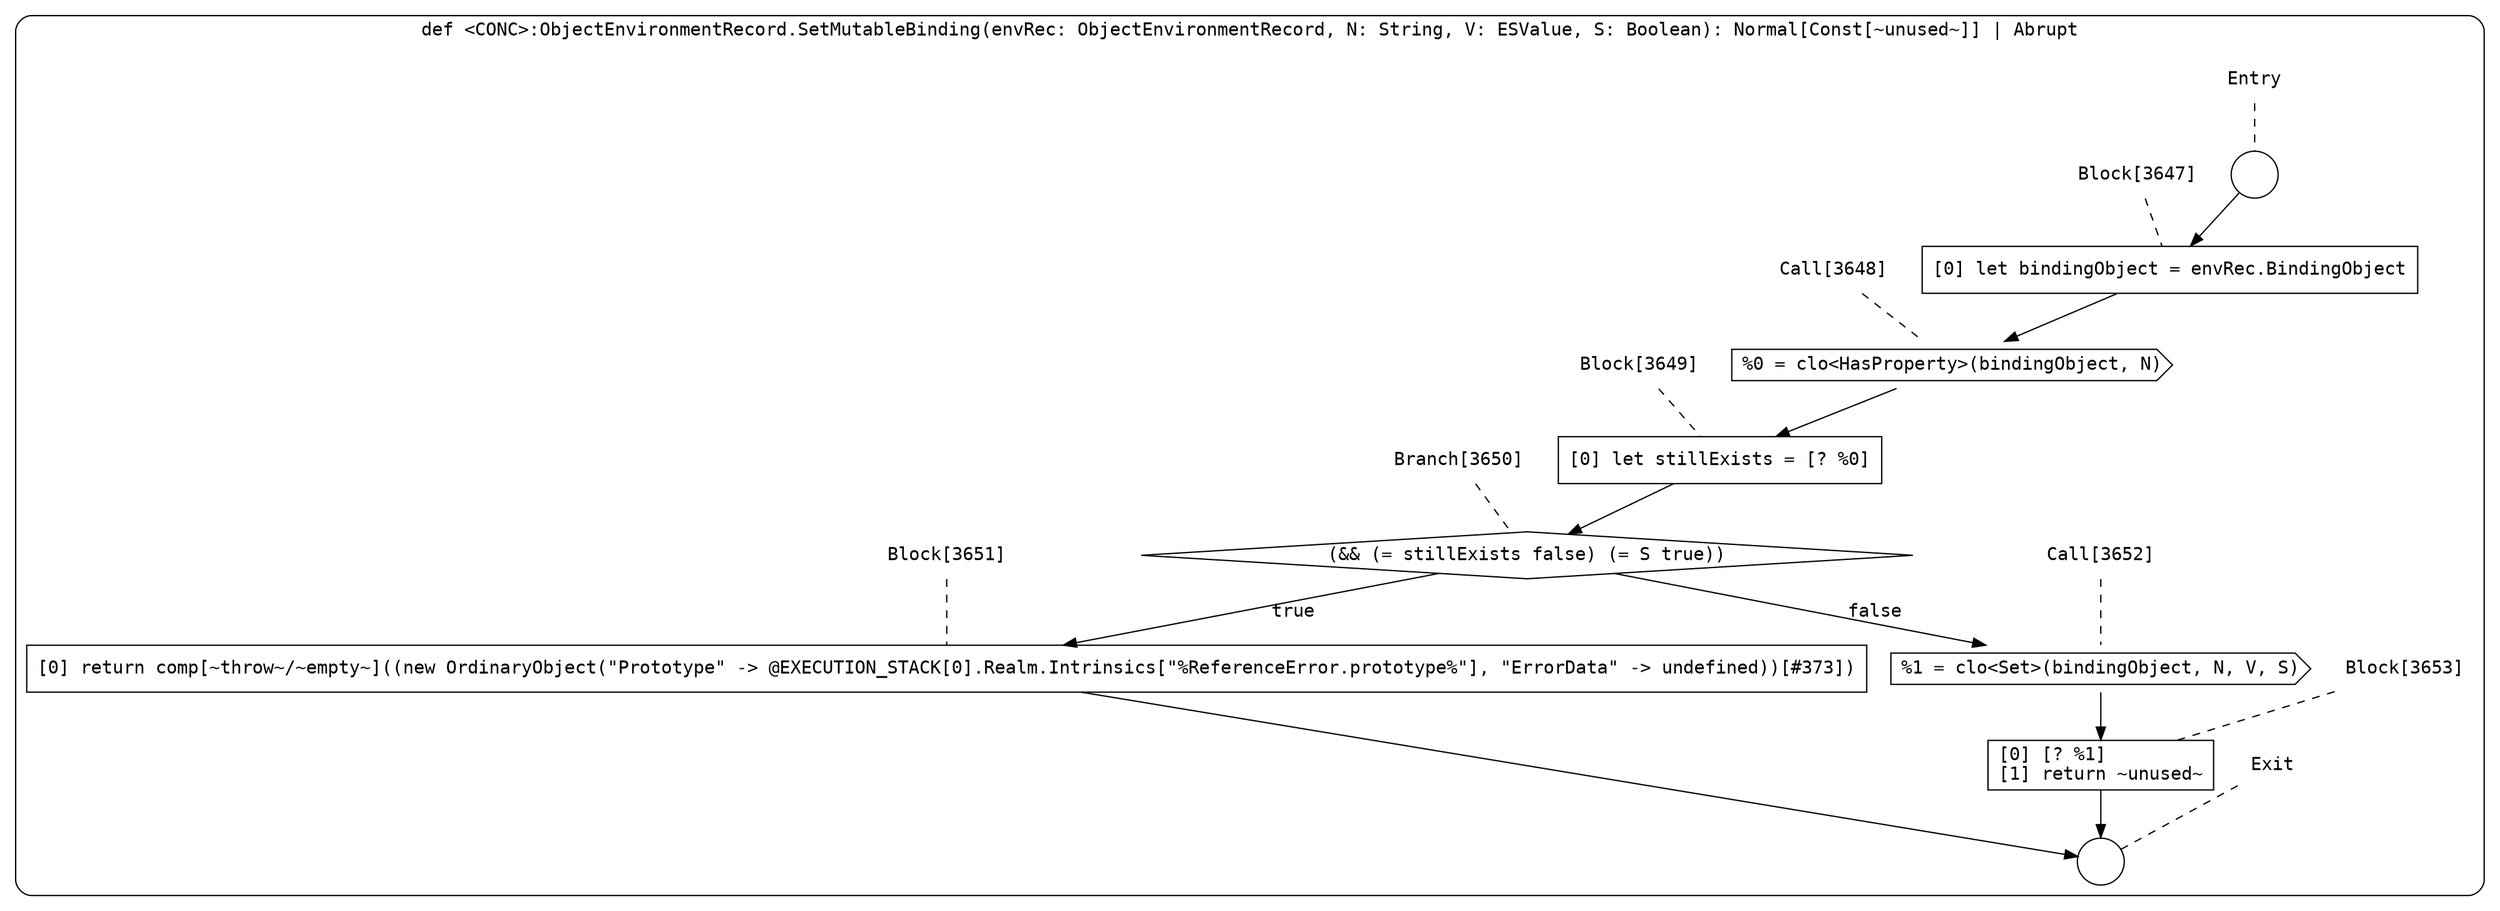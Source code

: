 digraph {
  graph [fontname = "Consolas"]
  node [fontname = "Consolas"]
  edge [fontname = "Consolas"]
  subgraph cluster987 {
    label = "def <CONC>:ObjectEnvironmentRecord.SetMutableBinding(envRec: ObjectEnvironmentRecord, N: String, V: ESValue, S: Boolean): Normal[Const[~unused~]] | Abrupt"
    style = rounded
    cluster987_entry_name [shape=none, label=<<font color="black">Entry</font>>]
    cluster987_entry_name -> cluster987_entry [arrowhead=none, color="black", style=dashed]
    cluster987_entry [shape=circle label=" " color="black" fillcolor="white" style=filled]
    cluster987_entry -> node3647 [color="black"]
    cluster987_exit_name [shape=none, label=<<font color="black">Exit</font>>]
    cluster987_exit_name -> cluster987_exit [arrowhead=none, color="black", style=dashed]
    cluster987_exit [shape=circle label=" " color="black" fillcolor="white" style=filled]
    node3647_name [shape=none, label=<<font color="black">Block[3647]</font>>]
    node3647_name -> node3647 [arrowhead=none, color="black", style=dashed]
    node3647 [shape=box, label=<<font color="black">[0] let bindingObject = envRec.BindingObject<BR ALIGN="LEFT"/></font>> color="black" fillcolor="white", style=filled]
    node3647 -> node3648 [color="black"]
    node3648_name [shape=none, label=<<font color="black">Call[3648]</font>>]
    node3648_name -> node3648 [arrowhead=none, color="black", style=dashed]
    node3648 [shape=cds, label=<<font color="black">%0 = clo&lt;HasProperty&gt;(bindingObject, N)</font>> color="black" fillcolor="white", style=filled]
    node3648 -> node3649 [color="black"]
    node3649_name [shape=none, label=<<font color="black">Block[3649]</font>>]
    node3649_name -> node3649 [arrowhead=none, color="black", style=dashed]
    node3649 [shape=box, label=<<font color="black">[0] let stillExists = [? %0]<BR ALIGN="LEFT"/></font>> color="black" fillcolor="white", style=filled]
    node3649 -> node3650 [color="black"]
    node3650_name [shape=none, label=<<font color="black">Branch[3650]</font>>]
    node3650_name -> node3650 [arrowhead=none, color="black", style=dashed]
    node3650 [shape=diamond, label=<<font color="black">(&amp;&amp; (= stillExists false) (= S true))</font>> color="black" fillcolor="white", style=filled]
    node3650 -> node3651 [label=<<font color="black">true</font>> color="black"]
    node3650 -> node3652 [label=<<font color="black">false</font>> color="black"]
    node3651_name [shape=none, label=<<font color="black">Block[3651]</font>>]
    node3651_name -> node3651 [arrowhead=none, color="black", style=dashed]
    node3651 [shape=box, label=<<font color="black">[0] return comp[~throw~/~empty~]((new OrdinaryObject(&quot;Prototype&quot; -&gt; @EXECUTION_STACK[0].Realm.Intrinsics[&quot;%ReferenceError.prototype%&quot;], &quot;ErrorData&quot; -&gt; undefined))[#373])<BR ALIGN="LEFT"/></font>> color="black" fillcolor="white", style=filled]
    node3651 -> cluster987_exit [color="black"]
    node3652_name [shape=none, label=<<font color="black">Call[3652]</font>>]
    node3652_name -> node3652 [arrowhead=none, color="black", style=dashed]
    node3652 [shape=cds, label=<<font color="black">%1 = clo&lt;Set&gt;(bindingObject, N, V, S)</font>> color="black" fillcolor="white", style=filled]
    node3652 -> node3653 [color="black"]
    node3653_name [shape=none, label=<<font color="black">Block[3653]</font>>]
    node3653_name -> node3653 [arrowhead=none, color="black", style=dashed]
    node3653 [shape=box, label=<<font color="black">[0] [? %1]<BR ALIGN="LEFT"/>[1] return ~unused~<BR ALIGN="LEFT"/></font>> color="black" fillcolor="white", style=filled]
    node3653 -> cluster987_exit [color="black"]
  }
}